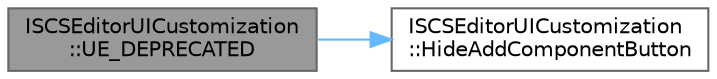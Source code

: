 digraph "ISCSEditorUICustomization::UE_DEPRECATED"
{
 // INTERACTIVE_SVG=YES
 // LATEX_PDF_SIZE
  bgcolor="transparent";
  edge [fontname=Helvetica,fontsize=10,labelfontname=Helvetica,labelfontsize=10];
  node [fontname=Helvetica,fontsize=10,shape=box,height=0.2,width=0.4];
  rankdir="LR";
  Node1 [id="Node000001",label="ISCSEditorUICustomization\l::UE_DEPRECATED",height=0.2,width=0.4,color="gray40", fillcolor="grey60", style="filled", fontcolor="black",tooltip=" "];
  Node1 -> Node2 [id="edge1_Node000001_Node000002",color="steelblue1",style="solid",tooltip=" "];
  Node2 [id="Node000002",label="ISCSEditorUICustomization\l::HideAddComponentButton",height=0.2,width=0.4,color="grey40", fillcolor="white", style="filled",URL="$da/d9e/classISCSEditorUICustomization.html#afd6ffec238bbed38141bff0ff6501948",tooltip=" "];
}
